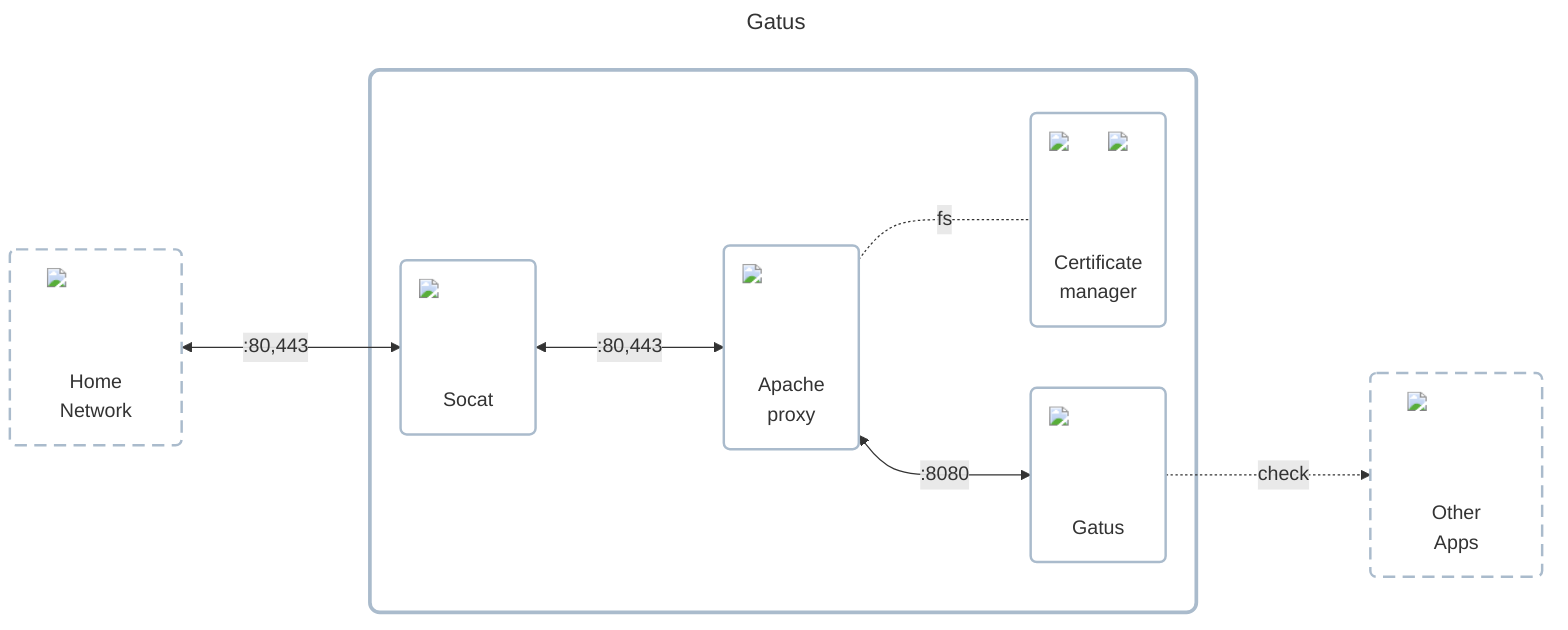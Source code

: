 ---
title: Gatus
---

flowchart LR
    classDef cluster fill:#ffffff00,stroke:#aabbccff,stroke-width:3px,rx:8px,ry:8px;
    classDef node fill:#ffffff00,stroke:#aabbccff,stroke-width:2px,rx:5px,ry:5px;
    classDef dashed_border stroke-dasharray:10 6;

    home_network["<div style='position:relative;width:80px;height:80px;margin:0 auto;margin-bottom:0.1em'><img src='../../../../icons/network.png' style='min-width:80px;max-width:80px' /></div>Home<br/>Network"]
    class home_network dashed_border

    subgraph app_wrapper[" "]
        transport_proxy("<div style='position:relative;width:80px;height:80px;margin:0 auto;margin-bottom:0.5em'><img src='../../../../icons/ingress.png' style='min-width:80px;max-width:80px' /></div>Socat")
        http_proxy("<div style='position:relative;width:80px;height:80px;margin:0 auto;margin-bottom:0.5em'><img src='../../../../icons/apache.png' style='min-width:80px;max-width:80px' /></div>Apache<br/>proxy")
        certificate_manager("<div style='position:relative;width:80px;height:80px;margin:0 auto;margin-bottom:1em'><img src='../../../../icons/cronjob.png' style='min-width:32px;max-width:32px;position:absolute;top:0;right:0' /><img src='../../../../icons/lets-encrypt.png' style='min-width:80px;max-width:80px' /></div>Certificate<br/>manager")
        gatus("<div style='position:relative;width:80px;height:80px;margin:0 auto;margin-bottom:0.5em'><img src='../../../../icons/gatus.png' style='min-width:80px;max-width:80px' /></div>Gatus")

        transport_proxy <--->|:80,443| http_proxy <--->|:8080| gatus
        http_proxy -..-|fs| certificate_manager
    end

    other_apps["<div style='position:relative;width:80px;height:80px;margin:0 auto;margin-bottom:0.5em'><img src='../../../../icons/apps.png' style='min-width:80px;max-width:80px' /></div>Other<br/>Apps"]
    class other_apps dashed_border

    home_network <--->|:80,443| transport_proxy
    gatus -..->|check| other_apps